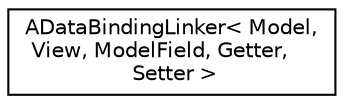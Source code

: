 digraph "Graphical Class Hierarchy"
{
 // LATEX_PDF_SIZE
  edge [fontname="Helvetica",fontsize="10",labelfontname="Helvetica",labelfontsize="10"];
  node [fontname="Helvetica",fontsize="10",shape=record];
  rankdir="LR";
  Node0 [label="ADataBindingLinker\< Model,\l View, ModelField, Getter,\l Setter \>",height=0.2,width=0.4,color="black", fillcolor="white", style="filled",URL="$classADataBindingLinker.html",tooltip=" "];
}

